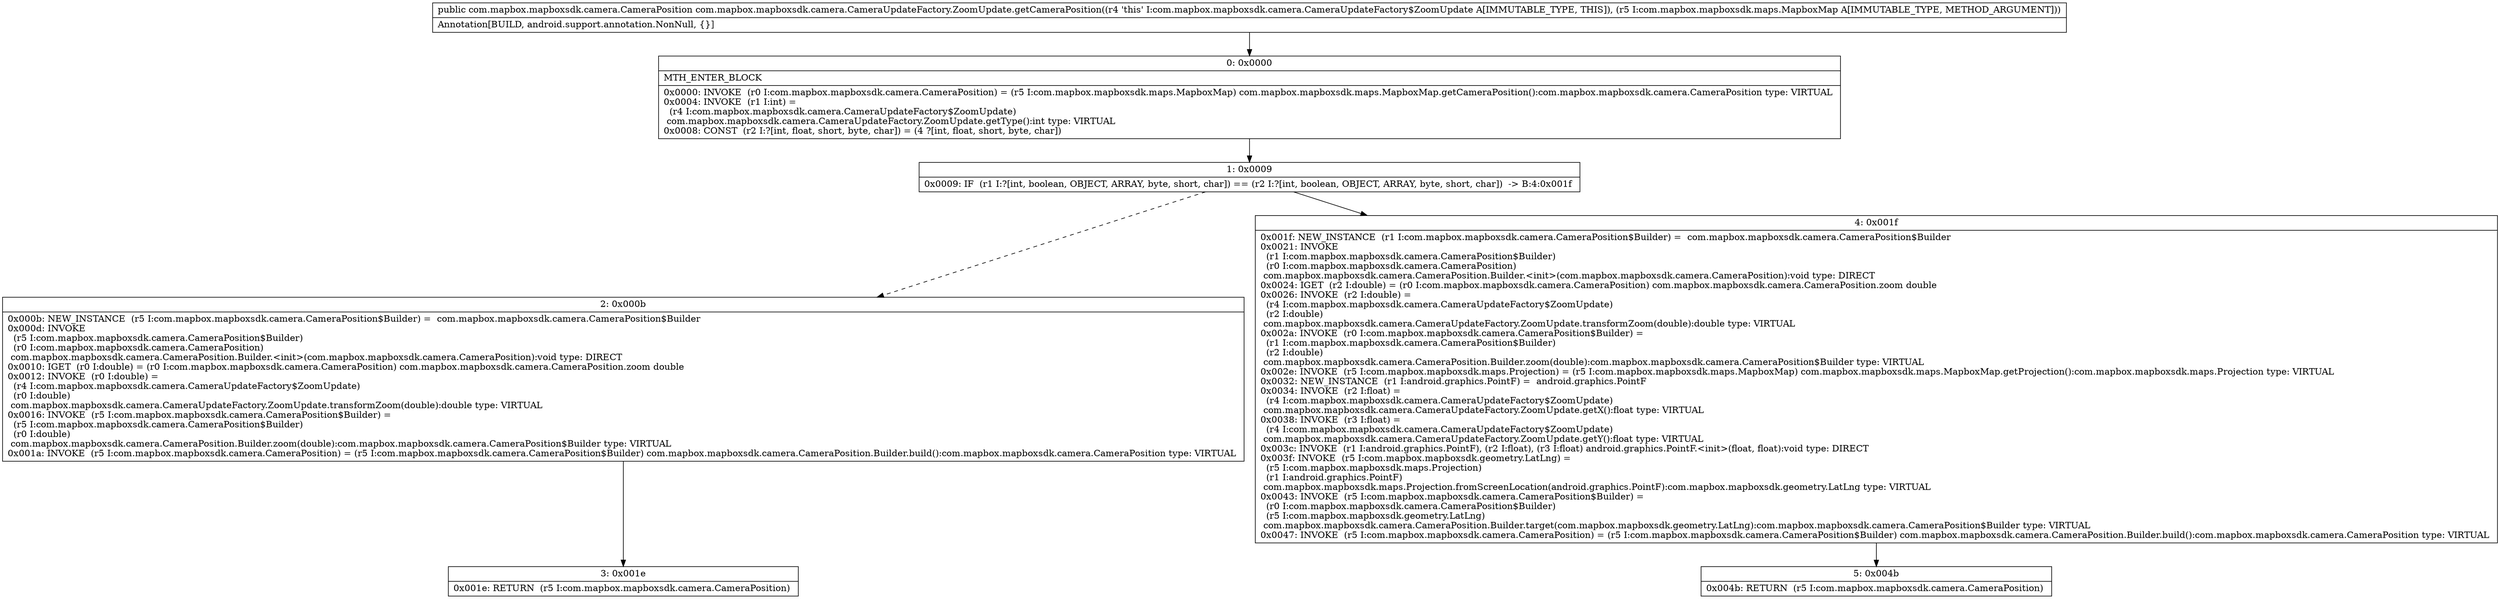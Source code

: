 digraph "CFG forcom.mapbox.mapboxsdk.camera.CameraUpdateFactory.ZoomUpdate.getCameraPosition(Lcom\/mapbox\/mapboxsdk\/maps\/MapboxMap;)Lcom\/mapbox\/mapboxsdk\/camera\/CameraPosition;" {
Node_0 [shape=record,label="{0\:\ 0x0000|MTH_ENTER_BLOCK\l|0x0000: INVOKE  (r0 I:com.mapbox.mapboxsdk.camera.CameraPosition) = (r5 I:com.mapbox.mapboxsdk.maps.MapboxMap) com.mapbox.mapboxsdk.maps.MapboxMap.getCameraPosition():com.mapbox.mapboxsdk.camera.CameraPosition type: VIRTUAL \l0x0004: INVOKE  (r1 I:int) = \l  (r4 I:com.mapbox.mapboxsdk.camera.CameraUpdateFactory$ZoomUpdate)\l com.mapbox.mapboxsdk.camera.CameraUpdateFactory.ZoomUpdate.getType():int type: VIRTUAL \l0x0008: CONST  (r2 I:?[int, float, short, byte, char]) = (4 ?[int, float, short, byte, char]) \l}"];
Node_1 [shape=record,label="{1\:\ 0x0009|0x0009: IF  (r1 I:?[int, boolean, OBJECT, ARRAY, byte, short, char]) == (r2 I:?[int, boolean, OBJECT, ARRAY, byte, short, char])  \-\> B:4:0x001f \l}"];
Node_2 [shape=record,label="{2\:\ 0x000b|0x000b: NEW_INSTANCE  (r5 I:com.mapbox.mapboxsdk.camera.CameraPosition$Builder) =  com.mapbox.mapboxsdk.camera.CameraPosition$Builder \l0x000d: INVOKE  \l  (r5 I:com.mapbox.mapboxsdk.camera.CameraPosition$Builder)\l  (r0 I:com.mapbox.mapboxsdk.camera.CameraPosition)\l com.mapbox.mapboxsdk.camera.CameraPosition.Builder.\<init\>(com.mapbox.mapboxsdk.camera.CameraPosition):void type: DIRECT \l0x0010: IGET  (r0 I:double) = (r0 I:com.mapbox.mapboxsdk.camera.CameraPosition) com.mapbox.mapboxsdk.camera.CameraPosition.zoom double \l0x0012: INVOKE  (r0 I:double) = \l  (r4 I:com.mapbox.mapboxsdk.camera.CameraUpdateFactory$ZoomUpdate)\l  (r0 I:double)\l com.mapbox.mapboxsdk.camera.CameraUpdateFactory.ZoomUpdate.transformZoom(double):double type: VIRTUAL \l0x0016: INVOKE  (r5 I:com.mapbox.mapboxsdk.camera.CameraPosition$Builder) = \l  (r5 I:com.mapbox.mapboxsdk.camera.CameraPosition$Builder)\l  (r0 I:double)\l com.mapbox.mapboxsdk.camera.CameraPosition.Builder.zoom(double):com.mapbox.mapboxsdk.camera.CameraPosition$Builder type: VIRTUAL \l0x001a: INVOKE  (r5 I:com.mapbox.mapboxsdk.camera.CameraPosition) = (r5 I:com.mapbox.mapboxsdk.camera.CameraPosition$Builder) com.mapbox.mapboxsdk.camera.CameraPosition.Builder.build():com.mapbox.mapboxsdk.camera.CameraPosition type: VIRTUAL \l}"];
Node_3 [shape=record,label="{3\:\ 0x001e|0x001e: RETURN  (r5 I:com.mapbox.mapboxsdk.camera.CameraPosition) \l}"];
Node_4 [shape=record,label="{4\:\ 0x001f|0x001f: NEW_INSTANCE  (r1 I:com.mapbox.mapboxsdk.camera.CameraPosition$Builder) =  com.mapbox.mapboxsdk.camera.CameraPosition$Builder \l0x0021: INVOKE  \l  (r1 I:com.mapbox.mapboxsdk.camera.CameraPosition$Builder)\l  (r0 I:com.mapbox.mapboxsdk.camera.CameraPosition)\l com.mapbox.mapboxsdk.camera.CameraPosition.Builder.\<init\>(com.mapbox.mapboxsdk.camera.CameraPosition):void type: DIRECT \l0x0024: IGET  (r2 I:double) = (r0 I:com.mapbox.mapboxsdk.camera.CameraPosition) com.mapbox.mapboxsdk.camera.CameraPosition.zoom double \l0x0026: INVOKE  (r2 I:double) = \l  (r4 I:com.mapbox.mapboxsdk.camera.CameraUpdateFactory$ZoomUpdate)\l  (r2 I:double)\l com.mapbox.mapboxsdk.camera.CameraUpdateFactory.ZoomUpdate.transformZoom(double):double type: VIRTUAL \l0x002a: INVOKE  (r0 I:com.mapbox.mapboxsdk.camera.CameraPosition$Builder) = \l  (r1 I:com.mapbox.mapboxsdk.camera.CameraPosition$Builder)\l  (r2 I:double)\l com.mapbox.mapboxsdk.camera.CameraPosition.Builder.zoom(double):com.mapbox.mapboxsdk.camera.CameraPosition$Builder type: VIRTUAL \l0x002e: INVOKE  (r5 I:com.mapbox.mapboxsdk.maps.Projection) = (r5 I:com.mapbox.mapboxsdk.maps.MapboxMap) com.mapbox.mapboxsdk.maps.MapboxMap.getProjection():com.mapbox.mapboxsdk.maps.Projection type: VIRTUAL \l0x0032: NEW_INSTANCE  (r1 I:android.graphics.PointF) =  android.graphics.PointF \l0x0034: INVOKE  (r2 I:float) = \l  (r4 I:com.mapbox.mapboxsdk.camera.CameraUpdateFactory$ZoomUpdate)\l com.mapbox.mapboxsdk.camera.CameraUpdateFactory.ZoomUpdate.getX():float type: VIRTUAL \l0x0038: INVOKE  (r3 I:float) = \l  (r4 I:com.mapbox.mapboxsdk.camera.CameraUpdateFactory$ZoomUpdate)\l com.mapbox.mapboxsdk.camera.CameraUpdateFactory.ZoomUpdate.getY():float type: VIRTUAL \l0x003c: INVOKE  (r1 I:android.graphics.PointF), (r2 I:float), (r3 I:float) android.graphics.PointF.\<init\>(float, float):void type: DIRECT \l0x003f: INVOKE  (r5 I:com.mapbox.mapboxsdk.geometry.LatLng) = \l  (r5 I:com.mapbox.mapboxsdk.maps.Projection)\l  (r1 I:android.graphics.PointF)\l com.mapbox.mapboxsdk.maps.Projection.fromScreenLocation(android.graphics.PointF):com.mapbox.mapboxsdk.geometry.LatLng type: VIRTUAL \l0x0043: INVOKE  (r5 I:com.mapbox.mapboxsdk.camera.CameraPosition$Builder) = \l  (r0 I:com.mapbox.mapboxsdk.camera.CameraPosition$Builder)\l  (r5 I:com.mapbox.mapboxsdk.geometry.LatLng)\l com.mapbox.mapboxsdk.camera.CameraPosition.Builder.target(com.mapbox.mapboxsdk.geometry.LatLng):com.mapbox.mapboxsdk.camera.CameraPosition$Builder type: VIRTUAL \l0x0047: INVOKE  (r5 I:com.mapbox.mapboxsdk.camera.CameraPosition) = (r5 I:com.mapbox.mapboxsdk.camera.CameraPosition$Builder) com.mapbox.mapboxsdk.camera.CameraPosition.Builder.build():com.mapbox.mapboxsdk.camera.CameraPosition type: VIRTUAL \l}"];
Node_5 [shape=record,label="{5\:\ 0x004b|0x004b: RETURN  (r5 I:com.mapbox.mapboxsdk.camera.CameraPosition) \l}"];
MethodNode[shape=record,label="{public com.mapbox.mapboxsdk.camera.CameraPosition com.mapbox.mapboxsdk.camera.CameraUpdateFactory.ZoomUpdate.getCameraPosition((r4 'this' I:com.mapbox.mapboxsdk.camera.CameraUpdateFactory$ZoomUpdate A[IMMUTABLE_TYPE, THIS]), (r5 I:com.mapbox.mapboxsdk.maps.MapboxMap A[IMMUTABLE_TYPE, METHOD_ARGUMENT]))  | Annotation[BUILD, android.support.annotation.NonNull, \{\}]\l}"];
MethodNode -> Node_0;
Node_0 -> Node_1;
Node_1 -> Node_2[style=dashed];
Node_1 -> Node_4;
Node_2 -> Node_3;
Node_4 -> Node_5;
}


